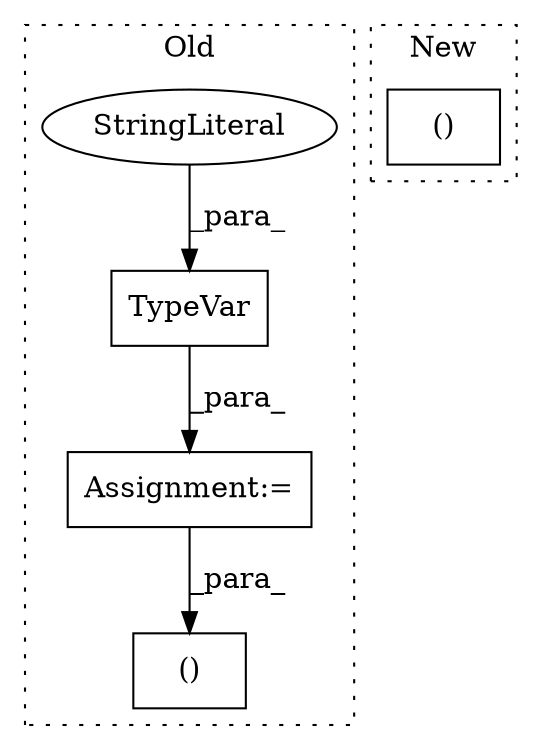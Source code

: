 digraph G {
subgraph cluster0 {
1 [label="TypeVar" a="32" s="237,261" l="8,1" shape="box"];
3 [label="StringLiteral" a="45" s="245" l="10" shape="ellipse"];
4 [label="Assignment:=" a="7" s="353" l="1" shape="box"];
5 [label="()" a="106" s="421" l="50" shape="box"];
label = "Old";
style="dotted";
}
subgraph cluster1 {
2 [label="()" a="106" s="220" l="48" shape="box"];
label = "New";
style="dotted";
}
1 -> 4 [label="_para_"];
3 -> 1 [label="_para_"];
4 -> 5 [label="_para_"];
}